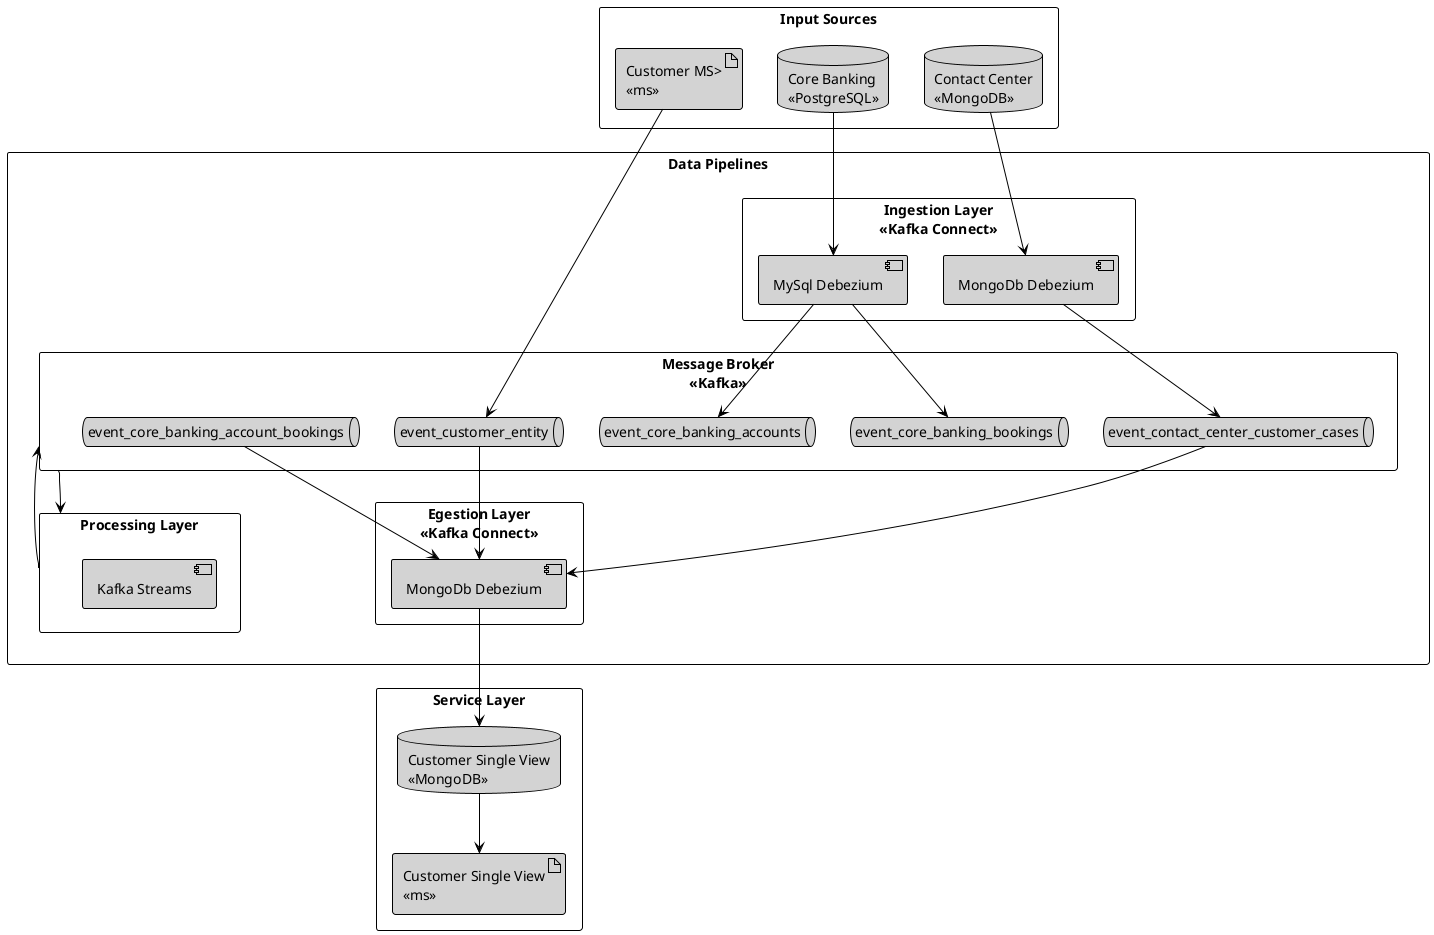 @startuml
'https://plantuml.com/deployment-diagram
''!theme aws-orange

<style>
componentDiagram {
  BackGroundColor white
  LineThickness 1
  LineColor black
}
database {
    BackGroundColor: lightgrey;
}
artifact {
    BackGroundColor: lightgrey;
}
component {
    BackGroundColor: lightgrey;
}
queue {
    BackGroundColor: lightgrey;
}
</style>

rectangle "Input Sources" as inputs {
    artifact "Customer MS>\n<<ms>>" as ms_customer
    database "Core Banking\n<<PostgreSQL>>" as db_core_banking
    database "Contact Center\n<<MongoDB>>" as db_contact_center
}

rectangle "Data Pipelines" as pipelines {
    rectangle "Ingestion Layer\n<<Kafka Connect>>" as ingestion_layer {
       component "MySql Debezium" as ingest_mysql_debezium
       component "MongoDb Debezium" as ingest_mongodb_debezium
    }
    rectangle "Message Broker\n<<Kafka>>" as message_broker {
        queue "event_customer_entity" as event_customer_entity
        queue "event_core_banking_bookings" as event_core_banking_bookings
        queue "event_core_banking_accounts" as event_core_banking_accounts
        queue "event_contact_center_customer_cases" as event_contact_center_customer_cases
        queue "event_core_banking_account_bookings" as event_core_banking_account_bookings
    }

    rectangle "Processing Layer" as processing_layer {
        component "Kafka Streams"
    }

    rectangle "Egestion Layer\n<<Kafka Connect>>" as egestion_layer {
       component "MongoDb Debezium" as egest_mongodb_debezium
    }

}

rectangle "Service Layer" as service_layer {
    artifact "Customer Single View\n<<ms>>" as ms_customer_single_view
    database "Customer Single View\n<<MongoDB>>" as db_customer_single_view
}

' sources relations
ms_customer --> event_customer_entity
db_core_banking --> ingest_mysql_debezium
db_contact_center --> ingest_mongodb_debezium

' ingest relations
ingest_mysql_debezium --> event_core_banking_accounts
ingest_mysql_debezium --> event_core_banking_bookings
ingest_mongodb_debezium --> event_contact_center_customer_cases

event_customer_entity --> egest_mongodb_debezium
event_core_banking_account_bookings --> egest_mongodb_debezium
event_contact_center_customer_cases --> egest_mongodb_debezium


egest_mongodb_debezium --> db_customer_single_view
db_customer_single_view --> ms_customer_single_view


message_broker --> processing_layer
processing_layer --> message_broker

@enduml
